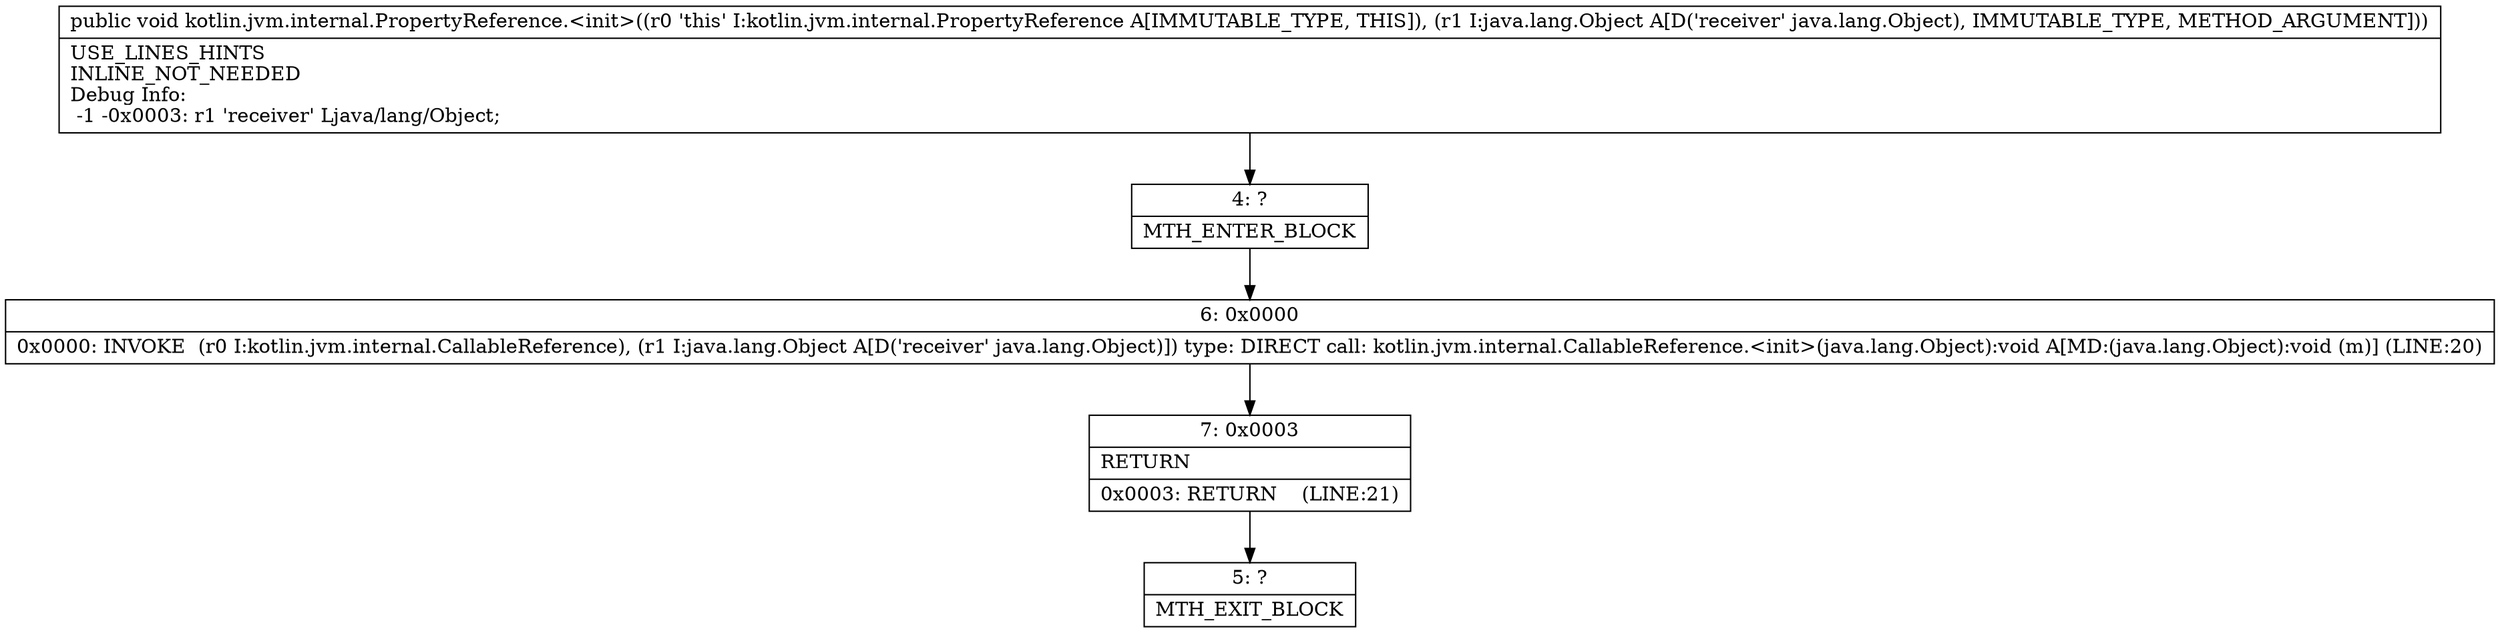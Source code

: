 digraph "CFG forkotlin.jvm.internal.PropertyReference.\<init\>(Ljava\/lang\/Object;)V" {
Node_4 [shape=record,label="{4\:\ ?|MTH_ENTER_BLOCK\l}"];
Node_6 [shape=record,label="{6\:\ 0x0000|0x0000: INVOKE  (r0 I:kotlin.jvm.internal.CallableReference), (r1 I:java.lang.Object A[D('receiver' java.lang.Object)]) type: DIRECT call: kotlin.jvm.internal.CallableReference.\<init\>(java.lang.Object):void A[MD:(java.lang.Object):void (m)] (LINE:20)\l}"];
Node_7 [shape=record,label="{7\:\ 0x0003|RETURN\l|0x0003: RETURN    (LINE:21)\l}"];
Node_5 [shape=record,label="{5\:\ ?|MTH_EXIT_BLOCK\l}"];
MethodNode[shape=record,label="{public void kotlin.jvm.internal.PropertyReference.\<init\>((r0 'this' I:kotlin.jvm.internal.PropertyReference A[IMMUTABLE_TYPE, THIS]), (r1 I:java.lang.Object A[D('receiver' java.lang.Object), IMMUTABLE_TYPE, METHOD_ARGUMENT]))  | USE_LINES_HINTS\lINLINE_NOT_NEEDED\lDebug Info:\l  \-1 \-0x0003: r1 'receiver' Ljava\/lang\/Object;\l}"];
MethodNode -> Node_4;Node_4 -> Node_6;
Node_6 -> Node_7;
Node_7 -> Node_5;
}

